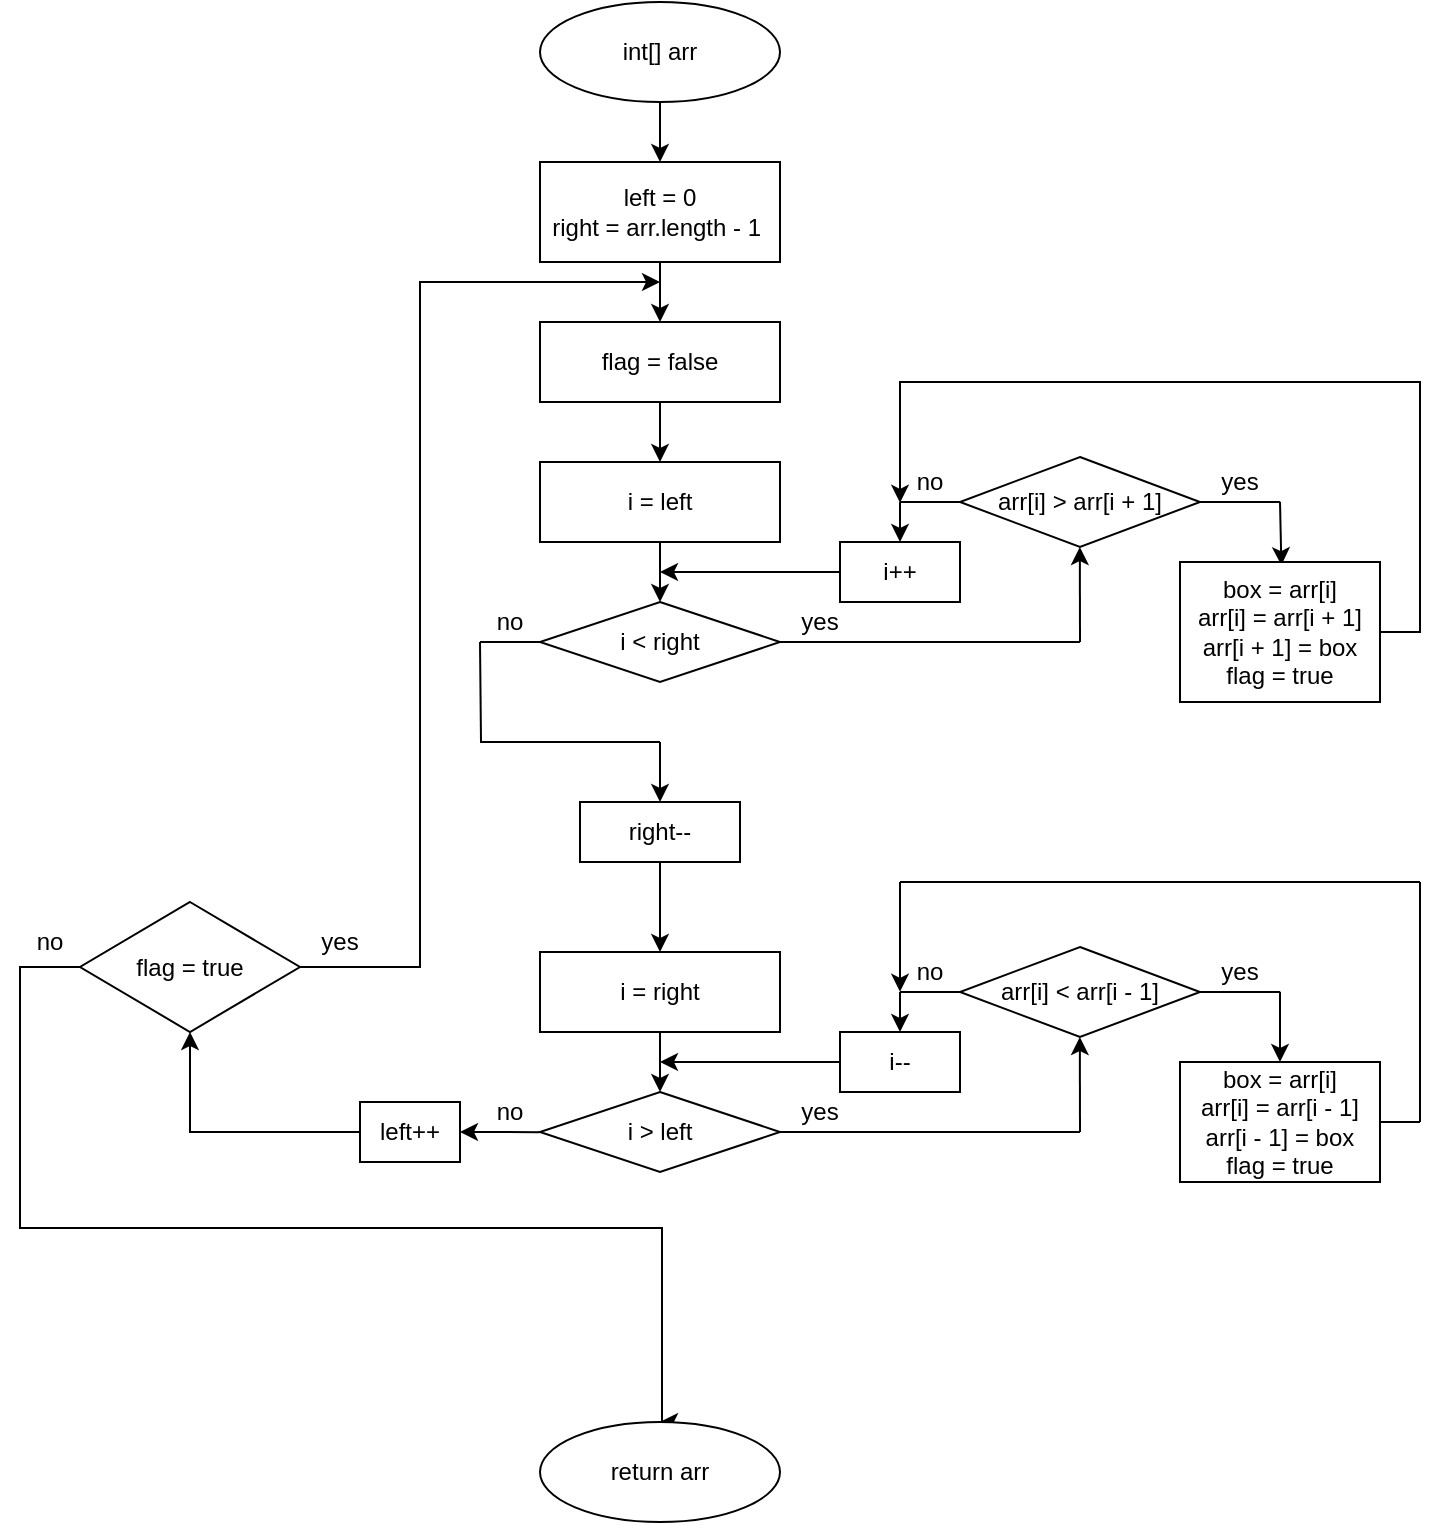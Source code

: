<mxfile version="24.6.4" type="device">
  <diagram id="C5RBs43oDa-KdzZeNtuy" name="Page-1">
    <mxGraphModel dx="1193" dy="909" grid="1" gridSize="10" guides="1" tooltips="1" connect="1" arrows="1" fold="1" page="1" pageScale="1" pageWidth="827" pageHeight="1169" math="0" shadow="0">
      <root>
        <mxCell id="WIyWlLk6GJQsqaUBKTNV-0" />
        <mxCell id="WIyWlLk6GJQsqaUBKTNV-1" parent="WIyWlLk6GJQsqaUBKTNV-0" />
        <mxCell id="J90YtJpaefD-LvPnHZ_f-0" value="int[] arr" style="ellipse;whiteSpace=wrap;html=1;" vertex="1" parent="WIyWlLk6GJQsqaUBKTNV-1">
          <mxGeometry x="360" y="30" width="120" height="50" as="geometry" />
        </mxCell>
        <mxCell id="J90YtJpaefD-LvPnHZ_f-1" value="" style="endArrow=classic;html=1;rounded=0;exitX=0.5;exitY=1;exitDx=0;exitDy=0;" edge="1" parent="WIyWlLk6GJQsqaUBKTNV-1" source="J90YtJpaefD-LvPnHZ_f-0" target="J90YtJpaefD-LvPnHZ_f-2">
          <mxGeometry width="50" height="50" relative="1" as="geometry">
            <mxPoint x="310" y="190" as="sourcePoint" />
            <mxPoint x="420" y="120" as="targetPoint" />
          </mxGeometry>
        </mxCell>
        <mxCell id="J90YtJpaefD-LvPnHZ_f-2" value="&lt;div&gt;&lt;span style=&quot;background-color: initial;&quot;&gt;left = 0&lt;/span&gt;&lt;br&gt;&lt;/div&gt;&lt;div&gt;right = arr.length - 1&amp;nbsp;&lt;/div&gt;" style="rounded=0;whiteSpace=wrap;html=1;" vertex="1" parent="WIyWlLk6GJQsqaUBKTNV-1">
          <mxGeometry x="360" y="110" width="120" height="50" as="geometry" />
        </mxCell>
        <mxCell id="J90YtJpaefD-LvPnHZ_f-3" value="" style="endArrow=classic;html=1;rounded=0;exitX=0.5;exitY=1;exitDx=0;exitDy=0;entryX=0.5;entryY=0;entryDx=0;entryDy=0;" edge="1" parent="WIyWlLk6GJQsqaUBKTNV-1" source="J90YtJpaefD-LvPnHZ_f-2" target="J90YtJpaefD-LvPnHZ_f-4">
          <mxGeometry width="50" height="50" relative="1" as="geometry">
            <mxPoint x="380" y="250" as="sourcePoint" />
            <mxPoint x="420" y="180" as="targetPoint" />
          </mxGeometry>
        </mxCell>
        <mxCell id="J90YtJpaefD-LvPnHZ_f-4" value="flag = false" style="rounded=0;whiteSpace=wrap;html=1;" vertex="1" parent="WIyWlLk6GJQsqaUBKTNV-1">
          <mxGeometry x="360" y="190" width="120" height="40" as="geometry" />
        </mxCell>
        <mxCell id="J90YtJpaefD-LvPnHZ_f-5" value="" style="endArrow=classic;html=1;rounded=0;exitX=0.5;exitY=1;exitDx=0;exitDy=0;" edge="1" parent="WIyWlLk6GJQsqaUBKTNV-1" source="J90YtJpaefD-LvPnHZ_f-4">
          <mxGeometry width="50" height="50" relative="1" as="geometry">
            <mxPoint x="360" y="350" as="sourcePoint" />
            <mxPoint x="420" y="260" as="targetPoint" />
          </mxGeometry>
        </mxCell>
        <mxCell id="J90YtJpaefD-LvPnHZ_f-6" value="i = left" style="rounded=0;whiteSpace=wrap;html=1;" vertex="1" parent="WIyWlLk6GJQsqaUBKTNV-1">
          <mxGeometry x="360" y="260" width="120" height="40" as="geometry" />
        </mxCell>
        <mxCell id="J90YtJpaefD-LvPnHZ_f-10" value="" style="endArrow=classic;html=1;rounded=0;exitX=0.5;exitY=1;exitDx=0;exitDy=0;" edge="1" parent="WIyWlLk6GJQsqaUBKTNV-1" source="J90YtJpaefD-LvPnHZ_f-6">
          <mxGeometry width="50" height="50" relative="1" as="geometry">
            <mxPoint x="380" y="360" as="sourcePoint" />
            <mxPoint x="420" y="330" as="targetPoint" />
          </mxGeometry>
        </mxCell>
        <mxCell id="J90YtJpaefD-LvPnHZ_f-11" value="i &amp;lt; right" style="rhombus;whiteSpace=wrap;html=1;" vertex="1" parent="WIyWlLk6GJQsqaUBKTNV-1">
          <mxGeometry x="360" y="330" width="120" height="40" as="geometry" />
        </mxCell>
        <mxCell id="J90YtJpaefD-LvPnHZ_f-16" value="" style="endArrow=none;html=1;rounded=0;exitX=1;exitY=0.5;exitDx=0;exitDy=0;" edge="1" parent="WIyWlLk6GJQsqaUBKTNV-1" source="J90YtJpaefD-LvPnHZ_f-11">
          <mxGeometry width="50" height="50" relative="1" as="geometry">
            <mxPoint x="400" y="370" as="sourcePoint" />
            <mxPoint x="630" y="350" as="targetPoint" />
          </mxGeometry>
        </mxCell>
        <mxCell id="J90YtJpaefD-LvPnHZ_f-17" value="yes" style="text;html=1;align=center;verticalAlign=middle;whiteSpace=wrap;rounded=0;" vertex="1" parent="WIyWlLk6GJQsqaUBKTNV-1">
          <mxGeometry x="480" y="325" width="40" height="30" as="geometry" />
        </mxCell>
        <mxCell id="J90YtJpaefD-LvPnHZ_f-20" value="" style="endArrow=none;html=1;rounded=0;entryX=0;entryY=0.5;entryDx=0;entryDy=0;" edge="1" parent="WIyWlLk6GJQsqaUBKTNV-1" target="J90YtJpaefD-LvPnHZ_f-11">
          <mxGeometry width="50" height="50" relative="1" as="geometry">
            <mxPoint x="330" y="350" as="sourcePoint" />
            <mxPoint x="430" y="360" as="targetPoint" />
          </mxGeometry>
        </mxCell>
        <mxCell id="J90YtJpaefD-LvPnHZ_f-21" value="no" style="text;html=1;align=center;verticalAlign=middle;whiteSpace=wrap;rounded=0;" vertex="1" parent="WIyWlLk6GJQsqaUBKTNV-1">
          <mxGeometry x="320" y="330" width="50" height="20" as="geometry" />
        </mxCell>
        <mxCell id="J90YtJpaefD-LvPnHZ_f-22" value="" style="endArrow=none;html=1;rounded=0;" edge="1" parent="WIyWlLk6GJQsqaUBKTNV-1">
          <mxGeometry width="50" height="50" relative="1" as="geometry">
            <mxPoint x="330.5" y="400" as="sourcePoint" />
            <mxPoint x="330" y="350" as="targetPoint" />
          </mxGeometry>
        </mxCell>
        <mxCell id="J90YtJpaefD-LvPnHZ_f-23" value="" style="endArrow=none;html=1;rounded=0;" edge="1" parent="WIyWlLk6GJQsqaUBKTNV-1">
          <mxGeometry width="50" height="50" relative="1" as="geometry">
            <mxPoint x="330" y="400" as="sourcePoint" />
            <mxPoint x="420" y="400" as="targetPoint" />
          </mxGeometry>
        </mxCell>
        <mxCell id="J90YtJpaefD-LvPnHZ_f-24" value="" style="endArrow=classic;html=1;rounded=0;" edge="1" parent="WIyWlLk6GJQsqaUBKTNV-1">
          <mxGeometry width="50" height="50" relative="1" as="geometry">
            <mxPoint x="420" y="400" as="sourcePoint" />
            <mxPoint x="420" y="430" as="targetPoint" />
          </mxGeometry>
        </mxCell>
        <mxCell id="J90YtJpaefD-LvPnHZ_f-25" value="arr[i] &amp;gt; arr[i + 1]" style="rhombus;whiteSpace=wrap;html=1;" vertex="1" parent="WIyWlLk6GJQsqaUBKTNV-1">
          <mxGeometry x="570" y="257.5" width="120" height="45" as="geometry" />
        </mxCell>
        <mxCell id="J90YtJpaefD-LvPnHZ_f-26" value="" style="endArrow=classic;html=1;rounded=0;" edge="1" parent="WIyWlLk6GJQsqaUBKTNV-1">
          <mxGeometry width="50" height="50" relative="1" as="geometry">
            <mxPoint x="630" y="350" as="sourcePoint" />
            <mxPoint x="629.91" y="302.5" as="targetPoint" />
          </mxGeometry>
        </mxCell>
        <mxCell id="J90YtJpaefD-LvPnHZ_f-28" style="edgeStyle=orthogonalEdgeStyle;rounded=0;orthogonalLoop=1;jettySize=auto;html=1;exitX=0.5;exitY=1;exitDx=0;exitDy=0;" edge="1" parent="WIyWlLk6GJQsqaUBKTNV-1" source="J90YtJpaefD-LvPnHZ_f-11" target="J90YtJpaefD-LvPnHZ_f-11">
          <mxGeometry relative="1" as="geometry" />
        </mxCell>
        <mxCell id="J90YtJpaefD-LvPnHZ_f-32" value="i++" style="rounded=0;whiteSpace=wrap;html=1;" vertex="1" parent="WIyWlLk6GJQsqaUBKTNV-1">
          <mxGeometry x="510" y="300" width="60" height="30" as="geometry" />
        </mxCell>
        <mxCell id="J90YtJpaefD-LvPnHZ_f-33" value="" style="endArrow=none;html=1;rounded=0;exitX=0;exitY=0.5;exitDx=0;exitDy=0;" edge="1" parent="WIyWlLk6GJQsqaUBKTNV-1" source="J90YtJpaefD-LvPnHZ_f-25">
          <mxGeometry width="50" height="50" relative="1" as="geometry">
            <mxPoint x="580" y="330" as="sourcePoint" />
            <mxPoint x="540" y="280" as="targetPoint" />
          </mxGeometry>
        </mxCell>
        <mxCell id="J90YtJpaefD-LvPnHZ_f-34" value="" style="endArrow=classic;html=1;rounded=0;entryX=0.5;entryY=0;entryDx=0;entryDy=0;" edge="1" parent="WIyWlLk6GJQsqaUBKTNV-1" target="J90YtJpaefD-LvPnHZ_f-32">
          <mxGeometry width="50" height="50" relative="1" as="geometry">
            <mxPoint x="540" y="280" as="sourcePoint" />
            <mxPoint x="630" y="250" as="targetPoint" />
          </mxGeometry>
        </mxCell>
        <mxCell id="J90YtJpaefD-LvPnHZ_f-35" value="" style="endArrow=classic;html=1;rounded=0;exitX=0;exitY=0.5;exitDx=0;exitDy=0;" edge="1" parent="WIyWlLk6GJQsqaUBKTNV-1" source="J90YtJpaefD-LvPnHZ_f-32">
          <mxGeometry width="50" height="50" relative="1" as="geometry">
            <mxPoint x="530" y="320" as="sourcePoint" />
            <mxPoint x="420" y="315" as="targetPoint" />
          </mxGeometry>
        </mxCell>
        <mxCell id="J90YtJpaefD-LvPnHZ_f-36" value="no" style="text;html=1;align=center;verticalAlign=middle;whiteSpace=wrap;rounded=0;" vertex="1" parent="WIyWlLk6GJQsqaUBKTNV-1">
          <mxGeometry x="530" y="260" width="50" height="20" as="geometry" />
        </mxCell>
        <mxCell id="J90YtJpaefD-LvPnHZ_f-37" value="" style="endArrow=none;html=1;rounded=0;exitX=1;exitY=0.5;exitDx=0;exitDy=0;" edge="1" parent="WIyWlLk6GJQsqaUBKTNV-1" source="J90YtJpaefD-LvPnHZ_f-25">
          <mxGeometry width="50" height="50" relative="1" as="geometry">
            <mxPoint x="530" y="300" as="sourcePoint" />
            <mxPoint x="730" y="280" as="targetPoint" />
          </mxGeometry>
        </mxCell>
        <mxCell id="J90YtJpaefD-LvPnHZ_f-39" value="yes" style="text;html=1;align=center;verticalAlign=middle;whiteSpace=wrap;rounded=0;" vertex="1" parent="WIyWlLk6GJQsqaUBKTNV-1">
          <mxGeometry x="690" y="255" width="40" height="30" as="geometry" />
        </mxCell>
        <mxCell id="J90YtJpaefD-LvPnHZ_f-40" value="" style="endArrow=classic;html=1;rounded=0;exitX=1;exitY=0.83;exitDx=0;exitDy=0;exitPerimeter=0;entryX=0.507;entryY=0.023;entryDx=0;entryDy=0;entryPerimeter=0;" edge="1" parent="WIyWlLk6GJQsqaUBKTNV-1" source="J90YtJpaefD-LvPnHZ_f-39" target="J90YtJpaefD-LvPnHZ_f-41">
          <mxGeometry width="50" height="50" relative="1" as="geometry">
            <mxPoint x="630" y="320" as="sourcePoint" />
            <mxPoint x="730" y="320" as="targetPoint" />
          </mxGeometry>
        </mxCell>
        <mxCell id="J90YtJpaefD-LvPnHZ_f-72" style="edgeStyle=orthogonalEdgeStyle;rounded=0;orthogonalLoop=1;jettySize=auto;html=1;exitX=1;exitY=0.5;exitDx=0;exitDy=0;entryX=0.204;entryY=1.022;entryDx=0;entryDy=0;entryPerimeter=0;" edge="1" parent="WIyWlLk6GJQsqaUBKTNV-1" source="J90YtJpaefD-LvPnHZ_f-41" target="J90YtJpaefD-LvPnHZ_f-36">
          <mxGeometry relative="1" as="geometry">
            <mxPoint x="540" y="250" as="targetPoint" />
            <Array as="points">
              <mxPoint x="800" y="345" />
              <mxPoint x="800" y="220" />
              <mxPoint x="540" y="220" />
              <mxPoint x="540" y="280" />
            </Array>
          </mxGeometry>
        </mxCell>
        <mxCell id="J90YtJpaefD-LvPnHZ_f-41" value="box = arr[i]&lt;div&gt;arr[i] = arr[i + 1]&lt;/div&gt;&lt;div&gt;arr[i + 1] = box&lt;/div&gt;&lt;div&gt;flag = true&lt;/div&gt;" style="rounded=0;whiteSpace=wrap;html=1;" vertex="1" parent="WIyWlLk6GJQsqaUBKTNV-1">
          <mxGeometry x="680" y="310" width="100" height="70" as="geometry" />
        </mxCell>
        <mxCell id="J90YtJpaefD-LvPnHZ_f-47" style="edgeStyle=orthogonalEdgeStyle;rounded=0;orthogonalLoop=1;jettySize=auto;html=1;exitX=0.5;exitY=1;exitDx=0;exitDy=0;entryX=0.5;entryY=0;entryDx=0;entryDy=0;" edge="1" parent="WIyWlLk6GJQsqaUBKTNV-1" source="J90YtJpaefD-LvPnHZ_f-46" target="J90YtJpaefD-LvPnHZ_f-50">
          <mxGeometry relative="1" as="geometry">
            <mxPoint x="420.088" y="480" as="targetPoint" />
          </mxGeometry>
        </mxCell>
        <mxCell id="J90YtJpaefD-LvPnHZ_f-46" value="right--" style="rounded=0;whiteSpace=wrap;html=1;" vertex="1" parent="WIyWlLk6GJQsqaUBKTNV-1">
          <mxGeometry x="380" y="430" width="80" height="30" as="geometry" />
        </mxCell>
        <mxCell id="J90YtJpaefD-LvPnHZ_f-50" value="i = right" style="rounded=0;whiteSpace=wrap;html=1;" vertex="1" parent="WIyWlLk6GJQsqaUBKTNV-1">
          <mxGeometry x="360" y="505" width="120" height="40" as="geometry" />
        </mxCell>
        <mxCell id="J90YtJpaefD-LvPnHZ_f-51" value="" style="endArrow=classic;html=1;rounded=0;exitX=0.5;exitY=1;exitDx=0;exitDy=0;" edge="1" parent="WIyWlLk6GJQsqaUBKTNV-1" source="J90YtJpaefD-LvPnHZ_f-50">
          <mxGeometry width="50" height="50" relative="1" as="geometry">
            <mxPoint x="380" y="605" as="sourcePoint" />
            <mxPoint x="420" y="575" as="targetPoint" />
          </mxGeometry>
        </mxCell>
        <mxCell id="J90YtJpaefD-LvPnHZ_f-52" value="i &amp;gt; left" style="rhombus;whiteSpace=wrap;html=1;" vertex="1" parent="WIyWlLk6GJQsqaUBKTNV-1">
          <mxGeometry x="360" y="575" width="120" height="40" as="geometry" />
        </mxCell>
        <mxCell id="J90YtJpaefD-LvPnHZ_f-53" value="" style="endArrow=none;html=1;rounded=0;exitX=1;exitY=0.5;exitDx=0;exitDy=0;" edge="1" parent="WIyWlLk6GJQsqaUBKTNV-1" source="J90YtJpaefD-LvPnHZ_f-52">
          <mxGeometry width="50" height="50" relative="1" as="geometry">
            <mxPoint x="400" y="615" as="sourcePoint" />
            <mxPoint x="630" y="595" as="targetPoint" />
          </mxGeometry>
        </mxCell>
        <mxCell id="J90YtJpaefD-LvPnHZ_f-54" value="yes" style="text;html=1;align=center;verticalAlign=middle;whiteSpace=wrap;rounded=0;" vertex="1" parent="WIyWlLk6GJQsqaUBKTNV-1">
          <mxGeometry x="480" y="570" width="40" height="30" as="geometry" />
        </mxCell>
        <mxCell id="J90YtJpaefD-LvPnHZ_f-56" value="no" style="text;html=1;align=center;verticalAlign=middle;whiteSpace=wrap;rounded=0;" vertex="1" parent="WIyWlLk6GJQsqaUBKTNV-1">
          <mxGeometry x="320" y="575" width="50" height="20" as="geometry" />
        </mxCell>
        <mxCell id="J90YtJpaefD-LvPnHZ_f-57" value="arr[i] &amp;lt; arr[i - 1]" style="rhombus;whiteSpace=wrap;html=1;" vertex="1" parent="WIyWlLk6GJQsqaUBKTNV-1">
          <mxGeometry x="570" y="502.5" width="120" height="45" as="geometry" />
        </mxCell>
        <mxCell id="J90YtJpaefD-LvPnHZ_f-58" value="" style="endArrow=classic;html=1;rounded=0;" edge="1" parent="WIyWlLk6GJQsqaUBKTNV-1">
          <mxGeometry width="50" height="50" relative="1" as="geometry">
            <mxPoint x="630" y="595" as="sourcePoint" />
            <mxPoint x="629.91" y="547.5" as="targetPoint" />
          </mxGeometry>
        </mxCell>
        <mxCell id="J90YtJpaefD-LvPnHZ_f-59" style="edgeStyle=orthogonalEdgeStyle;rounded=0;orthogonalLoop=1;jettySize=auto;html=1;exitX=0.5;exitY=1;exitDx=0;exitDy=0;" edge="1" parent="WIyWlLk6GJQsqaUBKTNV-1" source="J90YtJpaefD-LvPnHZ_f-52" target="J90YtJpaefD-LvPnHZ_f-52">
          <mxGeometry relative="1" as="geometry" />
        </mxCell>
        <mxCell id="J90YtJpaefD-LvPnHZ_f-60" value="i--" style="rounded=0;whiteSpace=wrap;html=1;" vertex="1" parent="WIyWlLk6GJQsqaUBKTNV-1">
          <mxGeometry x="510" y="545" width="60" height="30" as="geometry" />
        </mxCell>
        <mxCell id="J90YtJpaefD-LvPnHZ_f-61" value="" style="endArrow=none;html=1;rounded=0;exitX=0;exitY=0.5;exitDx=0;exitDy=0;" edge="1" parent="WIyWlLk6GJQsqaUBKTNV-1" source="J90YtJpaefD-LvPnHZ_f-57">
          <mxGeometry width="50" height="50" relative="1" as="geometry">
            <mxPoint x="580" y="575" as="sourcePoint" />
            <mxPoint x="540" y="525" as="targetPoint" />
          </mxGeometry>
        </mxCell>
        <mxCell id="J90YtJpaefD-LvPnHZ_f-62" value="" style="endArrow=classic;html=1;rounded=0;entryX=0.5;entryY=0;entryDx=0;entryDy=0;" edge="1" parent="WIyWlLk6GJQsqaUBKTNV-1" target="J90YtJpaefD-LvPnHZ_f-60">
          <mxGeometry width="50" height="50" relative="1" as="geometry">
            <mxPoint x="540" y="525" as="sourcePoint" />
            <mxPoint x="630" y="495" as="targetPoint" />
          </mxGeometry>
        </mxCell>
        <mxCell id="J90YtJpaefD-LvPnHZ_f-63" value="" style="endArrow=classic;html=1;rounded=0;exitX=0;exitY=0.5;exitDx=0;exitDy=0;" edge="1" parent="WIyWlLk6GJQsqaUBKTNV-1" source="J90YtJpaefD-LvPnHZ_f-60">
          <mxGeometry width="50" height="50" relative="1" as="geometry">
            <mxPoint x="530" y="565" as="sourcePoint" />
            <mxPoint x="420" y="560" as="targetPoint" />
          </mxGeometry>
        </mxCell>
        <mxCell id="J90YtJpaefD-LvPnHZ_f-64" value="no" style="text;html=1;align=center;verticalAlign=middle;whiteSpace=wrap;rounded=0;" vertex="1" parent="WIyWlLk6GJQsqaUBKTNV-1">
          <mxGeometry x="530" y="505" width="50" height="20" as="geometry" />
        </mxCell>
        <mxCell id="J90YtJpaefD-LvPnHZ_f-65" value="" style="endArrow=none;html=1;rounded=0;exitX=1;exitY=0.5;exitDx=0;exitDy=0;" edge="1" parent="WIyWlLk6GJQsqaUBKTNV-1" source="J90YtJpaefD-LvPnHZ_f-57">
          <mxGeometry width="50" height="50" relative="1" as="geometry">
            <mxPoint x="530" y="545" as="sourcePoint" />
            <mxPoint x="730" y="525" as="targetPoint" />
          </mxGeometry>
        </mxCell>
        <mxCell id="J90YtJpaefD-LvPnHZ_f-66" value="yes" style="text;html=1;align=center;verticalAlign=middle;whiteSpace=wrap;rounded=0;" vertex="1" parent="WIyWlLk6GJQsqaUBKTNV-1">
          <mxGeometry x="690" y="500" width="40" height="30" as="geometry" />
        </mxCell>
        <mxCell id="J90YtJpaefD-LvPnHZ_f-67" value="" style="endArrow=classic;html=1;rounded=0;exitX=1;exitY=0.83;exitDx=0;exitDy=0;exitPerimeter=0;entryX=0.5;entryY=0;entryDx=0;entryDy=0;" edge="1" parent="WIyWlLk6GJQsqaUBKTNV-1" source="J90YtJpaefD-LvPnHZ_f-66" target="J90YtJpaefD-LvPnHZ_f-69">
          <mxGeometry width="50" height="50" relative="1" as="geometry">
            <mxPoint x="630" y="565" as="sourcePoint" />
            <mxPoint x="730" y="565" as="targetPoint" />
          </mxGeometry>
        </mxCell>
        <mxCell id="J90YtJpaefD-LvPnHZ_f-69" value="box = arr[i]&lt;div&gt;arr[i] = arr[i - 1]&lt;/div&gt;&lt;div&gt;arr[i - 1] = box&lt;/div&gt;&lt;div&gt;flag = true&lt;/div&gt;" style="rounded=0;whiteSpace=wrap;html=1;" vertex="1" parent="WIyWlLk6GJQsqaUBKTNV-1">
          <mxGeometry x="680" y="560" width="100" height="60" as="geometry" />
        </mxCell>
        <mxCell id="J90YtJpaefD-LvPnHZ_f-81" value="" style="endArrow=none;html=1;rounded=0;exitX=1;exitY=0.5;exitDx=0;exitDy=0;" edge="1" parent="WIyWlLk6GJQsqaUBKTNV-1" source="J90YtJpaefD-LvPnHZ_f-69">
          <mxGeometry width="50" height="50" relative="1" as="geometry">
            <mxPoint x="777" y="595" as="sourcePoint" />
            <mxPoint x="800" y="590" as="targetPoint" />
          </mxGeometry>
        </mxCell>
        <mxCell id="J90YtJpaefD-LvPnHZ_f-82" value="" style="endArrow=none;html=1;rounded=0;" edge="1" parent="WIyWlLk6GJQsqaUBKTNV-1">
          <mxGeometry width="50" height="50" relative="1" as="geometry">
            <mxPoint x="800" y="590" as="sourcePoint" />
            <mxPoint x="800" y="470" as="targetPoint" />
          </mxGeometry>
        </mxCell>
        <mxCell id="J90YtJpaefD-LvPnHZ_f-83" value="" style="endArrow=none;html=1;rounded=0;" edge="1" parent="WIyWlLk6GJQsqaUBKTNV-1">
          <mxGeometry width="50" height="50" relative="1" as="geometry">
            <mxPoint x="800" y="470" as="sourcePoint" />
            <mxPoint x="540" y="470" as="targetPoint" />
          </mxGeometry>
        </mxCell>
        <mxCell id="J90YtJpaefD-LvPnHZ_f-84" value="" style="endArrow=classic;html=1;rounded=0;entryX=0.2;entryY=0.996;entryDx=0;entryDy=0;entryPerimeter=0;" edge="1" parent="WIyWlLk6GJQsqaUBKTNV-1" target="J90YtJpaefD-LvPnHZ_f-64">
          <mxGeometry width="50" height="50" relative="1" as="geometry">
            <mxPoint x="540" y="470" as="sourcePoint" />
            <mxPoint x="640" y="510" as="targetPoint" />
          </mxGeometry>
        </mxCell>
        <mxCell id="J90YtJpaefD-LvPnHZ_f-89" style="edgeStyle=orthogonalEdgeStyle;rounded=0;orthogonalLoop=1;jettySize=auto;html=1;exitX=0;exitY=0.5;exitDx=0;exitDy=0;entryX=0.5;entryY=1;entryDx=0;entryDy=0;" edge="1" parent="WIyWlLk6GJQsqaUBKTNV-1" source="J90YtJpaefD-LvPnHZ_f-87" target="J90YtJpaefD-LvPnHZ_f-90">
          <mxGeometry relative="1" as="geometry">
            <mxPoint x="180" y="550" as="targetPoint" />
          </mxGeometry>
        </mxCell>
        <mxCell id="J90YtJpaefD-LvPnHZ_f-87" value="left++" style="rounded=0;whiteSpace=wrap;html=1;" vertex="1" parent="WIyWlLk6GJQsqaUBKTNV-1">
          <mxGeometry x="270" y="580" width="50" height="30" as="geometry" />
        </mxCell>
        <mxCell id="J90YtJpaefD-LvPnHZ_f-88" value="" style="endArrow=classic;html=1;rounded=0;exitX=0.795;exitY=1.005;exitDx=0;exitDy=0;exitPerimeter=0;entryX=0;entryY=1;entryDx=0;entryDy=0;" edge="1" parent="WIyWlLk6GJQsqaUBKTNV-1" source="J90YtJpaefD-LvPnHZ_f-56" target="J90YtJpaefD-LvPnHZ_f-56">
          <mxGeometry width="50" height="50" relative="1" as="geometry">
            <mxPoint x="300" y="610" as="sourcePoint" />
            <mxPoint x="350" y="560" as="targetPoint" />
          </mxGeometry>
        </mxCell>
        <mxCell id="J90YtJpaefD-LvPnHZ_f-91" style="edgeStyle=orthogonalEdgeStyle;rounded=0;orthogonalLoop=1;jettySize=auto;html=1;exitX=1;exitY=0.5;exitDx=0;exitDy=0;" edge="1" parent="WIyWlLk6GJQsqaUBKTNV-1" source="J90YtJpaefD-LvPnHZ_f-90">
          <mxGeometry relative="1" as="geometry">
            <mxPoint x="420" y="170" as="targetPoint" />
            <Array as="points">
              <mxPoint x="300" y="512" />
              <mxPoint x="300" y="170" />
              <mxPoint x="360" y="170" />
            </Array>
          </mxGeometry>
        </mxCell>
        <mxCell id="J90YtJpaefD-LvPnHZ_f-93" style="edgeStyle=orthogonalEdgeStyle;rounded=0;orthogonalLoop=1;jettySize=auto;html=1;exitX=0;exitY=0.5;exitDx=0;exitDy=0;" edge="1" parent="WIyWlLk6GJQsqaUBKTNV-1" source="J90YtJpaefD-LvPnHZ_f-90">
          <mxGeometry relative="1" as="geometry">
            <mxPoint x="420" y="740" as="targetPoint" />
            <Array as="points">
              <mxPoint x="100" y="513" />
              <mxPoint x="100" y="643" />
              <mxPoint x="421" y="643" />
              <mxPoint x="421" y="740" />
            </Array>
          </mxGeometry>
        </mxCell>
        <mxCell id="J90YtJpaefD-LvPnHZ_f-90" value="flag = true" style="rhombus;whiteSpace=wrap;html=1;" vertex="1" parent="WIyWlLk6GJQsqaUBKTNV-1">
          <mxGeometry x="130" y="480" width="110" height="65" as="geometry" />
        </mxCell>
        <mxCell id="J90YtJpaefD-LvPnHZ_f-92" value="yes" style="text;html=1;align=center;verticalAlign=middle;whiteSpace=wrap;rounded=0;" vertex="1" parent="WIyWlLk6GJQsqaUBKTNV-1">
          <mxGeometry x="240" y="490" width="40" height="20" as="geometry" />
        </mxCell>
        <mxCell id="J90YtJpaefD-LvPnHZ_f-94" value="return arr" style="ellipse;whiteSpace=wrap;html=1;" vertex="1" parent="WIyWlLk6GJQsqaUBKTNV-1">
          <mxGeometry x="360" y="740" width="120" height="50" as="geometry" />
        </mxCell>
        <mxCell id="J90YtJpaefD-LvPnHZ_f-95" value="no" style="text;html=1;align=center;verticalAlign=middle;whiteSpace=wrap;rounded=0;" vertex="1" parent="WIyWlLk6GJQsqaUBKTNV-1">
          <mxGeometry x="90" y="490" width="50" height="20" as="geometry" />
        </mxCell>
      </root>
    </mxGraphModel>
  </diagram>
</mxfile>
